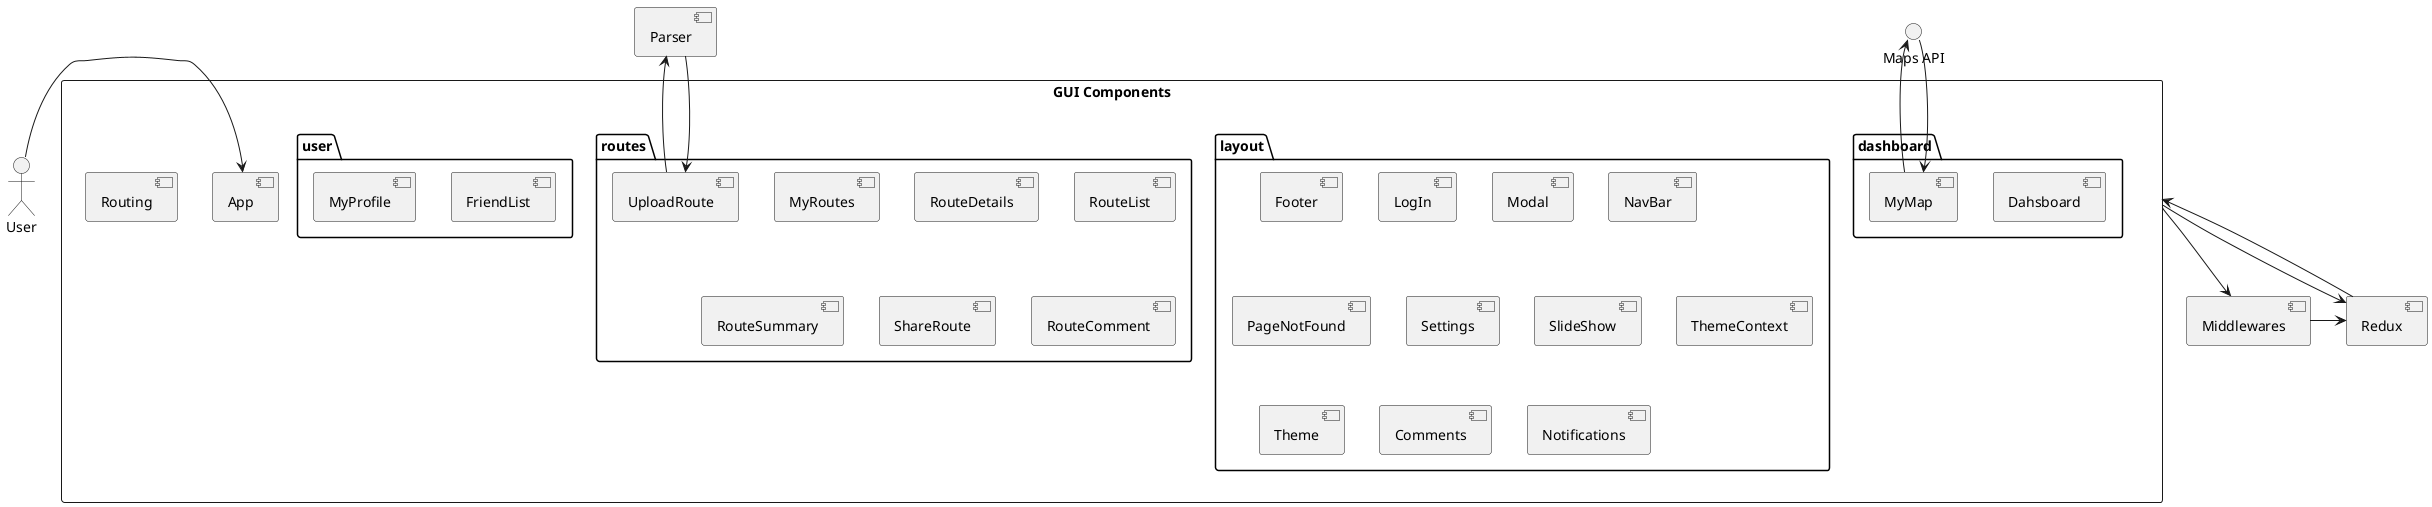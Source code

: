 @startuml

rectangle "GUI Components" as react {
    folder "dashboard" as dashboard {
        [Dahsboard] as das
        [MyMap] as map
    }
    folder "layout" as layout {
        [Footer] as footer
        [LogIn] as login 
        [Modal] as modal
        [NavBar] as navbar
        [PageNotFound] as pnf 
        [Settings] as settings
        [SlideShow] as ss
        [ThemeContext] as tc 
        [Theme] as th
        [Comments] as comments
        [Notifications] as notifications
    }
    folder "routes" as routes {
        [MyRoutes] as mr 
        [RouteDetails] as rd 
        [RouteList] as rl 
        [RouteSummary] as rs 
        [ShareRoute] as sr 
        [UploadRoute] as ur 
        [RouteComment] as rc
    }
    folder "user" as user {
        [FriendList] as fl 
        [MyProfile] as mp 
    }
    [Routing] as routing
    [App] as app
}

[Redux] as redux
[Parser] as parser
[Middlewares] as middlewares
() "Maps API" as imaps

:User: -right-> app
ur --> parser
parser --> ur
map --> imaps
imaps --> map
react -down-> redux
redux -up-> react
react -down-> middlewares
middlewares -right-> redux








@enduml
